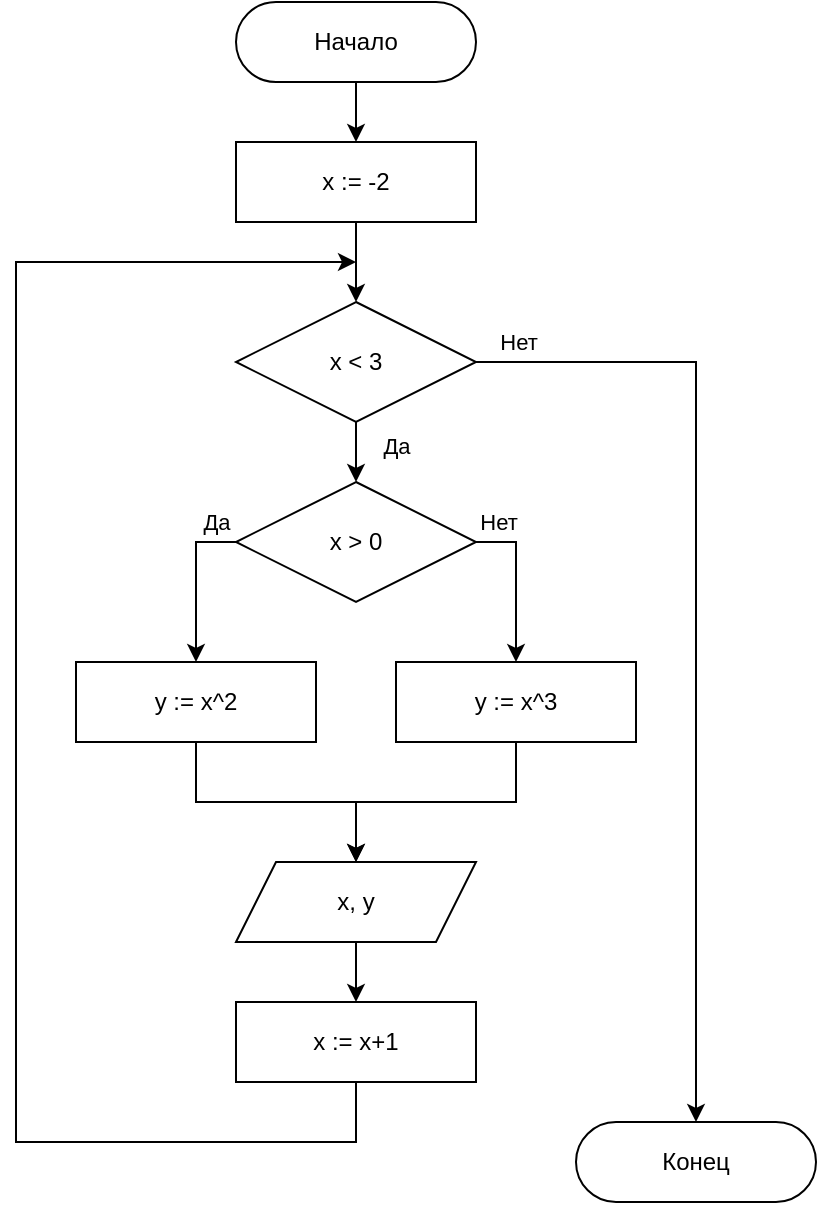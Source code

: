 <mxfile version="22.0.3" type="device">
  <diagram id="lLCxyO07bRN_uIhbSZaW" name="4">
    <mxGraphModel dx="1102" dy="991" grid="1" gridSize="10" guides="1" tooltips="1" connect="1" arrows="1" fold="1" page="1" pageScale="1" pageWidth="827" pageHeight="1169" math="0" shadow="0">
      <root>
        <mxCell id="0" />
        <mxCell id="1" parent="0" />
        <mxCell id="c6T8mYWIUjRT8G5Ujx9O-12" style="edgeStyle=orthogonalEdgeStyle;rounded=0;orthogonalLoop=1;jettySize=auto;html=1;strokeWidth=1;" parent="1" source="c6T8mYWIUjRT8G5Ujx9O-2" edge="1">
          <mxGeometry relative="1" as="geometry">
            <mxPoint x="220" y="110" as="targetPoint" />
          </mxGeometry>
        </mxCell>
        <mxCell id="c6T8mYWIUjRT8G5Ujx9O-2" value="Начало" style="rounded=1;whiteSpace=wrap;html=1;arcSize=50;strokeWidth=1;" parent="1" vertex="1">
          <mxGeometry x="160" y="40" width="120" height="40" as="geometry" />
        </mxCell>
        <mxCell id="7ganVP7uvITa_jIiw2CY-8" style="edgeStyle=orthogonalEdgeStyle;rounded=0;orthogonalLoop=1;jettySize=auto;html=1;entryX=0.5;entryY=0;entryDx=0;entryDy=0;" parent="1" source="c6T8mYWIUjRT8G5Ujx9O-6" target="c6T8mYWIUjRT8G5Ujx9O-8" edge="1">
          <mxGeometry relative="1" as="geometry" />
        </mxCell>
        <mxCell id="c6T8mYWIUjRT8G5Ujx9O-6" value="y := x^2" style="rounded=0;whiteSpace=wrap;html=1;strokeWidth=1;" parent="1" vertex="1">
          <mxGeometry x="80" y="370" width="120" height="40" as="geometry" />
        </mxCell>
        <mxCell id="LMFxY1xCT0qnPY-nqajU-13" style="edgeStyle=orthogonalEdgeStyle;rounded=0;orthogonalLoop=1;jettySize=auto;html=1;" edge="1" parent="1" source="c6T8mYWIUjRT8G5Ujx9O-8" target="LMFxY1xCT0qnPY-nqajU-12">
          <mxGeometry relative="1" as="geometry" />
        </mxCell>
        <mxCell id="c6T8mYWIUjRT8G5Ujx9O-8" value="x, y" style="shape=parallelogram;perimeter=parallelogramPerimeter;whiteSpace=wrap;html=1;fixedSize=1;strokeWidth=1;" parent="1" vertex="1">
          <mxGeometry x="160" y="470" width="120" height="40" as="geometry" />
        </mxCell>
        <mxCell id="c6T8mYWIUjRT8G5Ujx9O-9" value="Конец" style="rounded=1;whiteSpace=wrap;html=1;arcSize=50;strokeWidth=1;" parent="1" vertex="1">
          <mxGeometry x="330" y="600" width="120" height="40" as="geometry" />
        </mxCell>
        <mxCell id="LMFxY1xCT0qnPY-nqajU-3" style="edgeStyle=orthogonalEdgeStyle;rounded=0;orthogonalLoop=1;jettySize=auto;html=1;entryX=0.5;entryY=0;entryDx=0;entryDy=0;" edge="1" parent="1" source="7ganVP7uvITa_jIiw2CY-1" target="c6T8mYWIUjRT8G5Ujx9O-9">
          <mxGeometry relative="1" as="geometry" />
        </mxCell>
        <mxCell id="LMFxY1xCT0qnPY-nqajU-4" value="Нет" style="edgeLabel;html=1;align=center;verticalAlign=middle;resizable=0;points=[];" vertex="1" connectable="0" parent="LMFxY1xCT0qnPY-nqajU-3">
          <mxGeometry x="-0.602" y="1" relative="1" as="geometry">
            <mxPoint x="-77" y="-9" as="offset" />
          </mxGeometry>
        </mxCell>
        <mxCell id="LMFxY1xCT0qnPY-nqajU-6" style="edgeStyle=orthogonalEdgeStyle;rounded=0;orthogonalLoop=1;jettySize=auto;html=1;" edge="1" parent="1" source="7ganVP7uvITa_jIiw2CY-1" target="LMFxY1xCT0qnPY-nqajU-5">
          <mxGeometry relative="1" as="geometry" />
        </mxCell>
        <mxCell id="LMFxY1xCT0qnPY-nqajU-15" value="Да" style="edgeLabel;html=1;align=center;verticalAlign=middle;resizable=0;points=[];" vertex="1" connectable="0" parent="LMFxY1xCT0qnPY-nqajU-6">
          <mxGeometry x="0.264" y="-1" relative="1" as="geometry">
            <mxPoint x="21" as="offset" />
          </mxGeometry>
        </mxCell>
        <mxCell id="7ganVP7uvITa_jIiw2CY-1" value="x &amp;lt; 3" style="strokeWidth=1;html=1;shape=mxgraph.flowchart.decision;whiteSpace=wrap;" parent="1" vertex="1">
          <mxGeometry x="160" y="190" width="120" height="60" as="geometry" />
        </mxCell>
        <mxCell id="7ganVP7uvITa_jIiw2CY-9" style="edgeStyle=orthogonalEdgeStyle;rounded=0;orthogonalLoop=1;jettySize=auto;html=1;" parent="1" source="7ganVP7uvITa_jIiw2CY-3" target="c6T8mYWIUjRT8G5Ujx9O-8" edge="1">
          <mxGeometry relative="1" as="geometry" />
        </mxCell>
        <mxCell id="7ganVP7uvITa_jIiw2CY-3" value="y := x^3" style="rounded=0;whiteSpace=wrap;html=1;strokeWidth=1;" parent="1" vertex="1">
          <mxGeometry x="240" y="370" width="120" height="40" as="geometry" />
        </mxCell>
        <mxCell id="LMFxY1xCT0qnPY-nqajU-11" style="edgeStyle=orthogonalEdgeStyle;rounded=0;orthogonalLoop=1;jettySize=auto;html=1;" edge="1" parent="1" source="LMFxY1xCT0qnPY-nqajU-1" target="7ganVP7uvITa_jIiw2CY-1">
          <mxGeometry relative="1" as="geometry" />
        </mxCell>
        <mxCell id="LMFxY1xCT0qnPY-nqajU-1" value="x := -2" style="rounded=0;whiteSpace=wrap;html=1;strokeWidth=1;" vertex="1" parent="1">
          <mxGeometry x="160" y="110" width="120" height="40" as="geometry" />
        </mxCell>
        <mxCell id="LMFxY1xCT0qnPY-nqajU-7" style="edgeStyle=orthogonalEdgeStyle;rounded=0;orthogonalLoop=1;jettySize=auto;html=1;entryX=0.5;entryY=0;entryDx=0;entryDy=0;exitX=1;exitY=0.5;exitDx=0;exitDy=0;exitPerimeter=0;" edge="1" parent="1" source="LMFxY1xCT0qnPY-nqajU-5" target="7ganVP7uvITa_jIiw2CY-3">
          <mxGeometry relative="1" as="geometry" />
        </mxCell>
        <mxCell id="LMFxY1xCT0qnPY-nqajU-10" value="Нет" style="edgeLabel;html=1;align=center;verticalAlign=middle;resizable=0;points=[];" vertex="1" connectable="0" parent="LMFxY1xCT0qnPY-nqajU-7">
          <mxGeometry x="-0.74" y="-2" relative="1" as="geometry">
            <mxPoint y="-12" as="offset" />
          </mxGeometry>
        </mxCell>
        <mxCell id="LMFxY1xCT0qnPY-nqajU-8" style="edgeStyle=orthogonalEdgeStyle;rounded=0;orthogonalLoop=1;jettySize=auto;html=1;exitX=0;exitY=0.5;exitDx=0;exitDy=0;exitPerimeter=0;" edge="1" parent="1" source="LMFxY1xCT0qnPY-nqajU-5" target="c6T8mYWIUjRT8G5Ujx9O-6">
          <mxGeometry relative="1" as="geometry" />
        </mxCell>
        <mxCell id="LMFxY1xCT0qnPY-nqajU-9" value="Да" style="edgeLabel;html=1;align=center;verticalAlign=middle;resizable=0;points=[];" vertex="1" connectable="0" parent="LMFxY1xCT0qnPY-nqajU-8">
          <mxGeometry x="0.015" y="1" relative="1" as="geometry">
            <mxPoint x="9" y="-31" as="offset" />
          </mxGeometry>
        </mxCell>
        <mxCell id="LMFxY1xCT0qnPY-nqajU-5" value="x &amp;gt; 0" style="strokeWidth=1;html=1;shape=mxgraph.flowchart.decision;whiteSpace=wrap;" vertex="1" parent="1">
          <mxGeometry x="160" y="280" width="120" height="60" as="geometry" />
        </mxCell>
        <mxCell id="LMFxY1xCT0qnPY-nqajU-14" style="edgeStyle=orthogonalEdgeStyle;rounded=0;orthogonalLoop=1;jettySize=auto;html=1;exitX=0.5;exitY=1;exitDx=0;exitDy=0;" edge="1" parent="1" source="LMFxY1xCT0qnPY-nqajU-12">
          <mxGeometry relative="1" as="geometry">
            <mxPoint x="220" y="170" as="targetPoint" />
            <Array as="points">
              <mxPoint x="220" y="610" />
              <mxPoint x="50" y="610" />
              <mxPoint x="50" y="170" />
              <mxPoint x="160" y="170" />
            </Array>
          </mxGeometry>
        </mxCell>
        <mxCell id="LMFxY1xCT0qnPY-nqajU-12" value="x := x+1" style="rounded=0;whiteSpace=wrap;html=1;strokeWidth=1;" vertex="1" parent="1">
          <mxGeometry x="160" y="540" width="120" height="40" as="geometry" />
        </mxCell>
      </root>
    </mxGraphModel>
  </diagram>
</mxfile>
